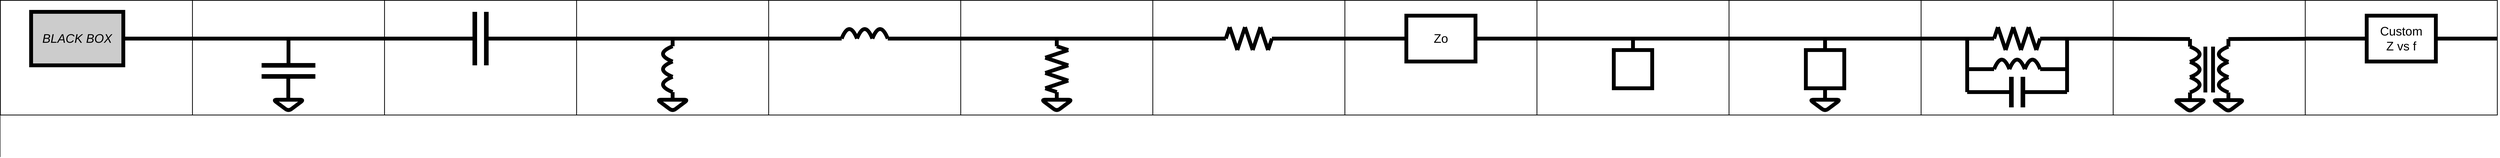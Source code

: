 <mxfile version="27.0.2">
  <diagram id="JiPeBnl8MNzj9gC05diy" name="Page-1">
    <mxGraphModel dx="1803" dy="1760" grid="1" gridSize="10" guides="1" tooltips="1" connect="1" arrows="1" fold="1" page="1" pageScale="1" pageWidth="827" pageHeight="1169" math="0" shadow="0">
      <root>
        <mxCell id="0" />
        <mxCell id="1" parent="0" />
        <mxCell id="60" value="" style="rounded=0;whiteSpace=wrap;html=1;fillColor=none;strokeWidth=2;" parent="1" vertex="1">
          <mxGeometry x="5000" width="500" height="300" as="geometry" />
        </mxCell>
        <mxCell id="42" value="" style="rounded=0;whiteSpace=wrap;html=1;fillColor=none;strokeWidth=2;" parent="1" vertex="1">
          <mxGeometry x="4500" width="500" height="300" as="geometry" />
        </mxCell>
        <mxCell id="18" value="" style="rounded=0;whiteSpace=wrap;html=1;fillColor=none;strokeWidth=2;" parent="1" vertex="1">
          <mxGeometry x="4000" width="500" height="300" as="geometry" />
        </mxCell>
        <mxCell id="17" value="" style="rounded=0;whiteSpace=wrap;html=1;fillColor=none;strokeWidth=2;" parent="1" vertex="1">
          <mxGeometry x="3500" width="500" height="300" as="geometry" />
        </mxCell>
        <mxCell id="16" value="" style="rounded=0;whiteSpace=wrap;html=1;fillColor=none;strokeWidth=2;" parent="1" vertex="1">
          <mxGeometry x="3000" width="500" height="300" as="geometry" />
        </mxCell>
        <mxCell id="10" value="" style="rounded=0;whiteSpace=wrap;html=1;fillColor=none;strokeWidth=2;" parent="1" vertex="1">
          <mxGeometry x="2000" width="500" height="300" as="geometry" />
        </mxCell>
        <mxCell id="5" value="" style="rounded=0;whiteSpace=wrap;html=1;fillColor=none;strokeWidth=2;" parent="1" vertex="1">
          <mxGeometry x="1000" width="500" height="300" as="geometry" />
        </mxCell>
        <mxCell id="3" value="" style="rounded=0;whiteSpace=wrap;html=1;fillColor=none;strokeWidth=2;" parent="1" vertex="1">
          <mxGeometry width="500" height="300" as="geometry" />
        </mxCell>
        <mxCell id="uBmhupHGeQe9Bv0V8wx_-3" value="" style="endArrow=none;html=1;strokeWidth=10;" parent="1" edge="1">
          <mxGeometry width="50" height="50" relative="1" as="geometry">
            <mxPoint y="100" as="sourcePoint" />
            <mxPoint x="500" y="100" as="targetPoint" />
          </mxGeometry>
        </mxCell>
        <mxCell id="uBmhupHGeQe9Bv0V8wx_-4" value="" style="endArrow=none;html=1;strokeWidth=10;" parent="1" edge="1">
          <mxGeometry width="50" height="50" relative="1" as="geometry">
            <mxPoint x="250" y="170" as="sourcePoint" />
            <mxPoint x="250" y="100" as="targetPoint" />
          </mxGeometry>
        </mxCell>
        <mxCell id="uBmhupHGeQe9Bv0V8wx_-5" value="" style="endArrow=none;html=1;strokeWidth=12;" parent="1" edge="1">
          <mxGeometry width="50" height="50" relative="1" as="geometry">
            <mxPoint x="180" y="170" as="sourcePoint" />
            <mxPoint x="320" y="170" as="targetPoint" />
          </mxGeometry>
        </mxCell>
        <mxCell id="uBmhupHGeQe9Bv0V8wx_-6" value="" style="endArrow=none;html=1;strokeWidth=12;" parent="1" edge="1">
          <mxGeometry width="50" height="50" relative="1" as="geometry">
            <mxPoint x="180" y="199" as="sourcePoint" />
            <mxPoint x="320" y="199" as="targetPoint" />
          </mxGeometry>
        </mxCell>
        <mxCell id="uBmhupHGeQe9Bv0V8wx_-7" value="" style="endArrow=none;html=1;strokeWidth=10;" parent="1" edge="1">
          <mxGeometry width="50" height="50" relative="1" as="geometry">
            <mxPoint x="249.5" y="260" as="sourcePoint" />
            <mxPoint x="249.5" y="200" as="targetPoint" />
          </mxGeometry>
        </mxCell>
        <mxCell id="uBmhupHGeQe9Bv0V8wx_-8" value="" style="endArrow=none;html=1;strokeWidth=10;" parent="1" edge="1">
          <mxGeometry width="50" height="50" relative="1" as="geometry">
            <mxPoint x="250" y="260" as="sourcePoint" />
            <mxPoint x="250" y="260" as="targetPoint" />
            <Array as="points">
              <mxPoint x="290" y="260" />
              <mxPoint x="250" y="290" />
              <mxPoint x="210" y="260" />
            </Array>
          </mxGeometry>
        </mxCell>
        <mxCell id="uBmhupHGeQe9Bv0V8wx_-11" value="" style="endArrow=none;html=1;strokeWidth=10;" parent="1" edge="1">
          <mxGeometry width="50" height="50" relative="1" as="geometry">
            <mxPoint x="500" y="100" as="sourcePoint" />
            <mxPoint x="730" y="100" as="targetPoint" />
          </mxGeometry>
        </mxCell>
        <mxCell id="uBmhupHGeQe9Bv0V8wx_-12" value="" style="endArrow=none;html=1;strokeWidth=12;" parent="1" edge="1">
          <mxGeometry width="50" height="50" relative="1" as="geometry">
            <mxPoint x="735" y="30" as="sourcePoint" />
            <mxPoint x="735" y="170" as="targetPoint" />
          </mxGeometry>
        </mxCell>
        <mxCell id="uBmhupHGeQe9Bv0V8wx_-15" value="" style="endArrow=none;html=1;strokeWidth=12;" parent="1" edge="1">
          <mxGeometry width="50" height="50" relative="1" as="geometry">
            <mxPoint x="765" y="30" as="sourcePoint" />
            <mxPoint x="765" y="170" as="targetPoint" />
          </mxGeometry>
        </mxCell>
        <mxCell id="uBmhupHGeQe9Bv0V8wx_-16" value="" style="endArrow=none;html=1;strokeWidth=10;" parent="1" edge="1">
          <mxGeometry width="50" height="50" relative="1" as="geometry">
            <mxPoint x="770" y="100" as="sourcePoint" />
            <mxPoint x="1000" y="100" as="targetPoint" />
          </mxGeometry>
        </mxCell>
        <mxCell id="uBmhupHGeQe9Bv0V8wx_-25" value="" style="endArrow=none;html=1;strokeWidth=10;" parent="1" edge="1">
          <mxGeometry width="50" height="50" relative="1" as="geometry">
            <mxPoint x="1000" y="100" as="sourcePoint" />
            <mxPoint x="1500" y="100" as="targetPoint" />
          </mxGeometry>
        </mxCell>
        <mxCell id="uBmhupHGeQe9Bv0V8wx_-26" value="" style="endArrow=none;html=1;strokeWidth=10;" parent="1" edge="1">
          <mxGeometry width="50" height="50" relative="1" as="geometry">
            <mxPoint x="1250" y="120" as="sourcePoint" />
            <mxPoint x="1250" y="100" as="targetPoint" />
          </mxGeometry>
        </mxCell>
        <mxCell id="uBmhupHGeQe9Bv0V8wx_-31" value="" style="endArrow=none;html=1;strokeWidth=10;curved=1;" parent="1" edge="1">
          <mxGeometry width="50" height="50" relative="1" as="geometry">
            <mxPoint x="1250" y="240" as="sourcePoint" />
            <mxPoint x="1250" y="200" as="targetPoint" />
            <Array as="points">
              <mxPoint x="1200" y="220" />
            </Array>
          </mxGeometry>
        </mxCell>
        <mxCell id="uBmhupHGeQe9Bv0V8wx_-32" value="" style="endArrow=none;html=1;strokeWidth=10;curved=1;" parent="1" edge="1">
          <mxGeometry width="50" height="50" relative="1" as="geometry">
            <mxPoint x="1250" y="200" as="sourcePoint" />
            <mxPoint x="1250" y="160" as="targetPoint" />
            <Array as="points">
              <mxPoint x="1200" y="180" />
            </Array>
          </mxGeometry>
        </mxCell>
        <mxCell id="uBmhupHGeQe9Bv0V8wx_-33" value="" style="endArrow=none;html=1;strokeWidth=10;curved=1;" parent="1" edge="1">
          <mxGeometry width="50" height="50" relative="1" as="geometry">
            <mxPoint x="1250" y="160" as="sourcePoint" />
            <mxPoint x="1250" y="120" as="targetPoint" />
            <Array as="points">
              <mxPoint x="1200" y="140" />
            </Array>
          </mxGeometry>
        </mxCell>
        <mxCell id="uBmhupHGeQe9Bv0V8wx_-35" value="" style="endArrow=none;html=1;strokeWidth=10;" parent="1" edge="1">
          <mxGeometry width="50" height="50" relative="1" as="geometry">
            <mxPoint x="1500" y="100" as="sourcePoint" />
            <mxPoint x="1690" y="100" as="targetPoint" />
          </mxGeometry>
        </mxCell>
        <mxCell id="uBmhupHGeQe9Bv0V8wx_-38" value="" style="endArrow=none;html=1;strokeWidth=10;" parent="1" edge="1">
          <mxGeometry width="50" height="50" relative="1" as="geometry">
            <mxPoint x="1810" y="100" as="sourcePoint" />
            <mxPoint x="2000" y="100" as="targetPoint" />
          </mxGeometry>
        </mxCell>
        <mxCell id="uBmhupHGeQe9Bv0V8wx_-42" value="" style="endArrow=none;html=1;strokeWidth=10;curved=1;" parent="1" edge="1">
          <mxGeometry width="50" height="50" relative="1" as="geometry">
            <mxPoint x="1690" y="100" as="sourcePoint" />
            <mxPoint x="1730" y="100" as="targetPoint" />
            <Array as="points">
              <mxPoint x="1710" y="50" />
            </Array>
          </mxGeometry>
        </mxCell>
        <mxCell id="uBmhupHGeQe9Bv0V8wx_-43" value="" style="endArrow=none;html=1;strokeWidth=10;curved=1;" parent="1" edge="1">
          <mxGeometry width="50" height="50" relative="1" as="geometry">
            <mxPoint x="1730" y="100" as="sourcePoint" />
            <mxPoint x="1770" y="100" as="targetPoint" />
            <Array as="points">
              <mxPoint x="1750" y="50" />
            </Array>
          </mxGeometry>
        </mxCell>
        <mxCell id="uBmhupHGeQe9Bv0V8wx_-44" value="" style="endArrow=none;html=1;strokeWidth=10;curved=1;" parent="1" edge="1">
          <mxGeometry width="50" height="50" relative="1" as="geometry">
            <mxPoint x="1770" y="100" as="sourcePoint" />
            <mxPoint x="1810" y="100" as="targetPoint" />
            <Array as="points">
              <mxPoint x="1790" y="50" />
            </Array>
          </mxGeometry>
        </mxCell>
        <mxCell id="uBmhupHGeQe9Bv0V8wx_-46" value="" style="endArrow=none;html=1;strokeWidth=10;" parent="1" edge="1">
          <mxGeometry width="50" height="50" relative="1" as="geometry">
            <mxPoint x="2000" y="100" as="sourcePoint" />
            <mxPoint x="2500" y="100" as="targetPoint" />
          </mxGeometry>
        </mxCell>
        <mxCell id="uBmhupHGeQe9Bv0V8wx_-47" value="" style="endArrow=none;html=1;strokeWidth=10;" parent="1" edge="1">
          <mxGeometry width="50" height="50" relative="1" as="geometry">
            <mxPoint x="2250" y="120" as="sourcePoint" />
            <mxPoint x="2250" y="100" as="targetPoint" />
          </mxGeometry>
        </mxCell>
        <mxCell id="uBmhupHGeQe9Bv0V8wx_-53" value="" style="endArrow=none;html=1;strokeWidth=10;" parent="1" edge="1">
          <mxGeometry width="50" height="50" relative="1" as="geometry">
            <mxPoint x="2280" y="130" as="sourcePoint" />
            <mxPoint x="2250" y="120" as="targetPoint" />
          </mxGeometry>
        </mxCell>
        <mxCell id="uBmhupHGeQe9Bv0V8wx_-54" value="" style="endArrow=none;html=1;strokeWidth=10;" parent="1" edge="1">
          <mxGeometry width="50" height="50" relative="1" as="geometry">
            <mxPoint x="2280" y="170" as="sourcePoint" />
            <mxPoint x="2220" y="150.0" as="targetPoint" />
          </mxGeometry>
        </mxCell>
        <mxCell id="uBmhupHGeQe9Bv0V8wx_-55" value="" style="endArrow=none;html=1;strokeWidth=10;" parent="1" edge="1">
          <mxGeometry width="50" height="50" relative="1" as="geometry">
            <mxPoint x="2280" y="210" as="sourcePoint" />
            <mxPoint x="2220" y="190.0" as="targetPoint" />
          </mxGeometry>
        </mxCell>
        <mxCell id="uBmhupHGeQe9Bv0V8wx_-56" value="" style="endArrow=none;html=1;strokeWidth=10;" parent="1" edge="1">
          <mxGeometry width="50" height="50" relative="1" as="geometry">
            <mxPoint x="2280" y="170" as="sourcePoint" />
            <mxPoint x="2220" y="190" as="targetPoint" />
          </mxGeometry>
        </mxCell>
        <mxCell id="uBmhupHGeQe9Bv0V8wx_-57" value="" style="endArrow=none;html=1;strokeWidth=10;" parent="1" edge="1">
          <mxGeometry width="50" height="50" relative="1" as="geometry">
            <mxPoint x="2280" y="130.0" as="sourcePoint" />
            <mxPoint x="2220" y="150" as="targetPoint" />
          </mxGeometry>
        </mxCell>
        <mxCell id="uBmhupHGeQe9Bv0V8wx_-59" value="" style="endArrow=none;html=1;strokeWidth=10;" parent="1" edge="1">
          <mxGeometry width="50" height="50" relative="1" as="geometry">
            <mxPoint x="2280" y="210.0" as="sourcePoint" />
            <mxPoint x="2220" y="230" as="targetPoint" />
          </mxGeometry>
        </mxCell>
        <mxCell id="uBmhupHGeQe9Bv0V8wx_-60" value="" style="endArrow=none;html=1;strokeWidth=10;" parent="1" edge="1">
          <mxGeometry width="50" height="50" relative="1" as="geometry">
            <mxPoint x="2250" y="240.0" as="sourcePoint" />
            <mxPoint x="2220" y="230.0" as="targetPoint" />
          </mxGeometry>
        </mxCell>
        <mxCell id="uBmhupHGeQe9Bv0V8wx_-63" value="" style="endArrow=none;html=1;strokeWidth=10;" parent="1" edge="1">
          <mxGeometry width="50" height="50" relative="1" as="geometry">
            <mxPoint x="2500" y="100.0" as="sourcePoint" />
            <mxPoint x="2690" y="100.0" as="targetPoint" />
          </mxGeometry>
        </mxCell>
        <mxCell id="uBmhupHGeQe9Bv0V8wx_-64" value="" style="endArrow=none;html=1;strokeWidth=10;" parent="1" edge="1">
          <mxGeometry width="50" height="50" relative="1" as="geometry">
            <mxPoint x="2810" y="100.0" as="sourcePoint" />
            <mxPoint x="3000" y="100.0" as="targetPoint" />
          </mxGeometry>
        </mxCell>
        <mxCell id="uBmhupHGeQe9Bv0V8wx_-68" value="" style="endArrow=none;html=1;strokeWidth=10;" parent="1" edge="1">
          <mxGeometry width="50" height="50" relative="1" as="geometry">
            <mxPoint x="2700" y="70" as="sourcePoint" />
            <mxPoint x="2690" y="100.0" as="targetPoint" />
          </mxGeometry>
        </mxCell>
        <mxCell id="uBmhupHGeQe9Bv0V8wx_-69" value="" style="endArrow=none;html=1;strokeWidth=10;" parent="1" edge="1">
          <mxGeometry width="50" height="50" relative="1" as="geometry">
            <mxPoint x="2700" y="70.0" as="sourcePoint" />
            <mxPoint x="2720" y="130" as="targetPoint" />
          </mxGeometry>
        </mxCell>
        <mxCell id="uBmhupHGeQe9Bv0V8wx_-70" value="" style="endArrow=none;html=1;strokeWidth=10;" parent="1" edge="1">
          <mxGeometry width="50" height="50" relative="1" as="geometry">
            <mxPoint x="2740" y="70.0" as="sourcePoint" />
            <mxPoint x="2760" y="130" as="targetPoint" />
          </mxGeometry>
        </mxCell>
        <mxCell id="uBmhupHGeQe9Bv0V8wx_-71" value="" style="endArrow=none;html=1;strokeWidth=10;" parent="1" edge="1">
          <mxGeometry width="50" height="50" relative="1" as="geometry">
            <mxPoint x="2780" y="70.0" as="sourcePoint" />
            <mxPoint x="2800" y="130" as="targetPoint" />
          </mxGeometry>
        </mxCell>
        <mxCell id="uBmhupHGeQe9Bv0V8wx_-72" value="" style="endArrow=none;html=1;strokeWidth=10;" parent="1" edge="1">
          <mxGeometry width="50" height="50" relative="1" as="geometry">
            <mxPoint x="2740" y="70" as="sourcePoint" />
            <mxPoint x="2720" y="130.0" as="targetPoint" />
          </mxGeometry>
        </mxCell>
        <mxCell id="uBmhupHGeQe9Bv0V8wx_-73" value="" style="endArrow=none;html=1;strokeWidth=10;" parent="1" edge="1">
          <mxGeometry width="50" height="50" relative="1" as="geometry">
            <mxPoint x="2780" y="70.0" as="sourcePoint" />
            <mxPoint x="2760" y="130.0" as="targetPoint" />
          </mxGeometry>
        </mxCell>
        <mxCell id="uBmhupHGeQe9Bv0V8wx_-74" value="" style="endArrow=none;html=1;strokeWidth=10;" parent="1" edge="1">
          <mxGeometry width="50" height="50" relative="1" as="geometry">
            <mxPoint x="2810" y="100.0" as="sourcePoint" />
            <mxPoint x="2800" y="130.0" as="targetPoint" />
          </mxGeometry>
        </mxCell>
        <mxCell id="uBmhupHGeQe9Bv0V8wx_-76" value="" style="endArrow=none;html=1;strokeWidth=10;entryX=0;entryY=0.5;entryDx=0;entryDy=0;" parent="1" target="uBmhupHGeQe9Bv0V8wx_-86" edge="1">
          <mxGeometry width="50" height="50" relative="1" as="geometry">
            <mxPoint x="3000" y="100" as="sourcePoint" />
            <mxPoint x="3190" y="100" as="targetPoint" />
          </mxGeometry>
        </mxCell>
        <mxCell id="uBmhupHGeQe9Bv0V8wx_-77" value="" style="endArrow=none;html=1;strokeWidth=10;exitX=1;exitY=0.5;exitDx=0;exitDy=0;" parent="1" source="uBmhupHGeQe9Bv0V8wx_-86" edge="1">
          <mxGeometry width="50" height="50" relative="1" as="geometry">
            <mxPoint x="3320" y="100" as="sourcePoint" />
            <mxPoint x="3500" y="100" as="targetPoint" />
          </mxGeometry>
        </mxCell>
        <mxCell id="uBmhupHGeQe9Bv0V8wx_-86" value="&lt;font style=&quot;font-size: 32px&quot;&gt;Zo&lt;/font&gt;" style="rounded=0;whiteSpace=wrap;html=1;glass=0;strokeColor=#000000;fillColor=none;strokeWidth=10;" parent="1" vertex="1">
          <mxGeometry x="3160" y="40" width="180" height="120" as="geometry" />
        </mxCell>
        <mxCell id="uBmhupHGeQe9Bv0V8wx_-92" value="" style="endArrow=none;html=1;strokeWidth=10;" parent="1" edge="1">
          <mxGeometry width="50" height="50" relative="1" as="geometry">
            <mxPoint x="3500" y="100" as="sourcePoint" />
            <mxPoint x="4000" y="100" as="targetPoint" />
          </mxGeometry>
        </mxCell>
        <mxCell id="uBmhupHGeQe9Bv0V8wx_-93" value="" style="endArrow=none;html=1;strokeWidth=10;exitX=0.5;exitY=0;exitDx=0;exitDy=0;" parent="1" source="uBmhupHGeQe9Bv0V8wx_-103" edge="1">
          <mxGeometry width="50" height="50" relative="1" as="geometry">
            <mxPoint x="3750" y="130" as="sourcePoint" />
            <mxPoint x="3750" y="100" as="targetPoint" />
          </mxGeometry>
        </mxCell>
        <mxCell id="uBmhupHGeQe9Bv0V8wx_-103" value="" style="rounded=0;whiteSpace=wrap;html=1;glass=0;strokeColor=#000000;fillColor=none;strokeWidth=10;" parent="1" vertex="1">
          <mxGeometry x="3700" y="130" width="100" height="100" as="geometry" />
        </mxCell>
        <mxCell id="uBmhupHGeQe9Bv0V8wx_-105" value="" style="endArrow=none;html=1;strokeWidth=10;" parent="1" edge="1">
          <mxGeometry width="50" height="50" relative="1" as="geometry">
            <mxPoint x="4000" y="100" as="sourcePoint" />
            <mxPoint x="4500" y="100" as="targetPoint" />
          </mxGeometry>
        </mxCell>
        <mxCell id="uBmhupHGeQe9Bv0V8wx_-106" value="" style="endArrow=none;html=1;strokeWidth=10;exitX=0.5;exitY=0;exitDx=0;exitDy=0;" parent="1" source="uBmhupHGeQe9Bv0V8wx_-109" edge="1">
          <mxGeometry width="50" height="50" relative="1" as="geometry">
            <mxPoint x="4250" y="200" as="sourcePoint" />
            <mxPoint x="4250" y="100" as="targetPoint" />
          </mxGeometry>
        </mxCell>
        <mxCell id="uBmhupHGeQe9Bv0V8wx_-109" value="" style="rounded=0;whiteSpace=wrap;html=1;glass=0;strokeColor=#000000;fillColor=none;strokeWidth=10;" parent="1" vertex="1">
          <mxGeometry x="4200" y="130" width="100" height="100" as="geometry" />
        </mxCell>
        <mxCell id="uBmhupHGeQe9Bv0V8wx_-198" value="" style="endArrow=none;html=1;strokeWidth=10;" parent="1" edge="1">
          <mxGeometry width="50" height="50" relative="1" as="geometry">
            <mxPoint x="-180" y="100" as="sourcePoint" />
            <mxPoint y="100" as="targetPoint" />
          </mxGeometry>
        </mxCell>
        <mxCell id="uBmhupHGeQe9Bv0V8wx_-199" value="&lt;font style=&quot;font-size: 32px&quot;&gt;&lt;i&gt;BLACK BOX&lt;/i&gt;&lt;/font&gt;" style="rounded=0;whiteSpace=wrap;html=1;glass=0;strokeColor=#000000;strokeWidth=10;fillColor=#CCCCCC;" parent="1" vertex="1">
          <mxGeometry x="-420" y="30" width="240" height="140" as="geometry" />
        </mxCell>
        <mxCell id="uBmhupHGeQe9Bv0V8wx_-203" value="" style="endArrow=none;html=1;strokeWidth=1;" parent="1" edge="1">
          <mxGeometry width="50" height="50" relative="1" as="geometry">
            <mxPoint x="-500" y="410" as="sourcePoint" />
            <mxPoint x="-500" y="10" as="targetPoint" />
          </mxGeometry>
        </mxCell>
        <mxCell id="2" value="" style="rounded=0;whiteSpace=wrap;html=1;fillColor=none;strokeWidth=2;" parent="1" vertex="1">
          <mxGeometry x="-500" width="500" height="300" as="geometry" />
        </mxCell>
        <mxCell id="4" value="" style="rounded=0;whiteSpace=wrap;html=1;fillColor=none;strokeWidth=2;" parent="1" vertex="1">
          <mxGeometry x="500" width="500" height="300" as="geometry" />
        </mxCell>
        <mxCell id="6" value="" style="endArrow=none;html=1;strokeWidth=10;" parent="1" edge="1">
          <mxGeometry width="50" height="50" relative="1" as="geometry">
            <mxPoint x="1250" y="260" as="sourcePoint" />
            <mxPoint x="1250" y="260" as="targetPoint" />
            <Array as="points">
              <mxPoint x="1290" y="260" />
              <mxPoint x="1250" y="290" />
              <mxPoint x="1210" y="260" />
            </Array>
          </mxGeometry>
        </mxCell>
        <mxCell id="7" value="" style="endArrow=none;html=1;strokeWidth=10;" parent="1" edge="1">
          <mxGeometry width="50" height="50" relative="1" as="geometry">
            <mxPoint x="1250" y="260" as="sourcePoint" />
            <mxPoint x="1250" y="240" as="targetPoint" />
          </mxGeometry>
        </mxCell>
        <mxCell id="8" value="" style="rounded=0;whiteSpace=wrap;html=1;fillColor=none;strokeWidth=2;" parent="1" vertex="1">
          <mxGeometry x="1500" width="500" height="300" as="geometry" />
        </mxCell>
        <mxCell id="11" value="" style="endArrow=none;html=1;strokeWidth=10;" parent="1" edge="1">
          <mxGeometry width="50" height="50" relative="1" as="geometry">
            <mxPoint x="2250" y="260" as="sourcePoint" />
            <mxPoint x="2250" y="260" as="targetPoint" />
            <Array as="points">
              <mxPoint x="2290" y="260" />
              <mxPoint x="2250" y="290" />
              <mxPoint x="2210" y="260" />
            </Array>
          </mxGeometry>
        </mxCell>
        <mxCell id="14" value="" style="endArrow=none;html=1;strokeWidth=10;" parent="1" edge="1">
          <mxGeometry width="50" height="50" relative="1" as="geometry">
            <mxPoint x="2250" y="260" as="sourcePoint" />
            <mxPoint x="2250" y="240" as="targetPoint" />
          </mxGeometry>
        </mxCell>
        <mxCell id="15" value="" style="rounded=0;whiteSpace=wrap;html=1;fillColor=none;strokeWidth=2;" parent="1" vertex="1">
          <mxGeometry x="2500" width="500" height="300" as="geometry" />
        </mxCell>
        <mxCell id="19" value="" style="endArrow=none;html=1;strokeWidth=10;" parent="1" edge="1">
          <mxGeometry width="50" height="50" relative="1" as="geometry">
            <mxPoint x="4250" y="260" as="sourcePoint" />
            <mxPoint x="4250" y="260" as="targetPoint" />
            <Array as="points">
              <mxPoint x="4290" y="260" />
              <mxPoint x="4250" y="290" />
              <mxPoint x="4210" y="260" />
            </Array>
          </mxGeometry>
        </mxCell>
        <mxCell id="20" value="" style="endArrow=none;html=1;strokeWidth=10;entryX=0.5;entryY=1;entryDx=0;entryDy=0;" parent="1" target="uBmhupHGeQe9Bv0V8wx_-109" edge="1">
          <mxGeometry width="50" height="50" relative="1" as="geometry">
            <mxPoint x="4250" y="260" as="sourcePoint" />
            <mxPoint x="4250" y="240" as="targetPoint" />
          </mxGeometry>
        </mxCell>
        <mxCell id="22" value="" style="endArrow=none;html=1;strokeWidth=10;" parent="1" edge="1">
          <mxGeometry width="50" height="50" relative="1" as="geometry">
            <mxPoint x="4500" y="100.0" as="sourcePoint" />
            <mxPoint x="4690" y="100.0" as="targetPoint" />
          </mxGeometry>
        </mxCell>
        <mxCell id="23" value="" style="endArrow=none;html=1;strokeWidth=10;" parent="1" edge="1">
          <mxGeometry width="50" height="50" relative="1" as="geometry">
            <mxPoint x="4810" y="100.0" as="sourcePoint" />
            <mxPoint x="5000" y="100.0" as="targetPoint" />
          </mxGeometry>
        </mxCell>
        <mxCell id="24" value="" style="endArrow=none;html=1;strokeWidth=10;" parent="1" edge="1">
          <mxGeometry width="50" height="50" relative="1" as="geometry">
            <mxPoint x="4700" y="70" as="sourcePoint" />
            <mxPoint x="4690" y="100.0" as="targetPoint" />
          </mxGeometry>
        </mxCell>
        <mxCell id="25" value="" style="endArrow=none;html=1;strokeWidth=10;" parent="1" edge="1">
          <mxGeometry width="50" height="50" relative="1" as="geometry">
            <mxPoint x="4700" y="70.0" as="sourcePoint" />
            <mxPoint x="4720" y="130" as="targetPoint" />
          </mxGeometry>
        </mxCell>
        <mxCell id="26" value="" style="endArrow=none;html=1;strokeWidth=10;" parent="1" edge="1">
          <mxGeometry width="50" height="50" relative="1" as="geometry">
            <mxPoint x="4740" y="70.0" as="sourcePoint" />
            <mxPoint x="4760" y="130" as="targetPoint" />
          </mxGeometry>
        </mxCell>
        <mxCell id="27" value="" style="endArrow=none;html=1;strokeWidth=10;" parent="1" edge="1">
          <mxGeometry width="50" height="50" relative="1" as="geometry">
            <mxPoint x="4780" y="70.0" as="sourcePoint" />
            <mxPoint x="4800" y="130" as="targetPoint" />
          </mxGeometry>
        </mxCell>
        <mxCell id="28" value="" style="endArrow=none;html=1;strokeWidth=10;" parent="1" edge="1">
          <mxGeometry width="50" height="50" relative="1" as="geometry">
            <mxPoint x="4740" y="70" as="sourcePoint" />
            <mxPoint x="4720" y="130.0" as="targetPoint" />
          </mxGeometry>
        </mxCell>
        <mxCell id="29" value="" style="endArrow=none;html=1;strokeWidth=10;" parent="1" edge="1">
          <mxGeometry width="50" height="50" relative="1" as="geometry">
            <mxPoint x="4780" y="70.0" as="sourcePoint" />
            <mxPoint x="4760" y="130.0" as="targetPoint" />
          </mxGeometry>
        </mxCell>
        <mxCell id="30" value="" style="endArrow=none;html=1;strokeWidth=10;" parent="1" edge="1">
          <mxGeometry width="50" height="50" relative="1" as="geometry">
            <mxPoint x="4810" y="100.0" as="sourcePoint" />
            <mxPoint x="4800" y="130.0" as="targetPoint" />
          </mxGeometry>
        </mxCell>
        <mxCell id="31" value="" style="endArrow=none;html=1;strokeWidth=10;" parent="1" edge="1">
          <mxGeometry width="50" height="50" relative="1" as="geometry">
            <mxPoint x="4620" y="180" as="sourcePoint" />
            <mxPoint x="4690" y="180" as="targetPoint" />
          </mxGeometry>
        </mxCell>
        <mxCell id="32" value="" style="endArrow=none;html=1;strokeWidth=10;curved=1;" parent="1" edge="1">
          <mxGeometry width="50" height="50" relative="1" as="geometry">
            <mxPoint x="4690" y="180" as="sourcePoint" />
            <mxPoint x="4730" y="180" as="targetPoint" />
            <Array as="points">
              <mxPoint x="4710" y="130" />
            </Array>
          </mxGeometry>
        </mxCell>
        <mxCell id="33" value="" style="endArrow=none;html=1;strokeWidth=10;curved=1;" parent="1" edge="1">
          <mxGeometry width="50" height="50" relative="1" as="geometry">
            <mxPoint x="4730" y="180" as="sourcePoint" />
            <mxPoint x="4770" y="180" as="targetPoint" />
            <Array as="points">
              <mxPoint x="4750" y="130" />
            </Array>
          </mxGeometry>
        </mxCell>
        <mxCell id="34" value="" style="endArrow=none;html=1;strokeWidth=10;curved=1;" parent="1" edge="1">
          <mxGeometry width="50" height="50" relative="1" as="geometry">
            <mxPoint x="4770" y="180" as="sourcePoint" />
            <mxPoint x="4810" y="180" as="targetPoint" />
            <Array as="points">
              <mxPoint x="4790" y="130" />
            </Array>
          </mxGeometry>
        </mxCell>
        <mxCell id="35" value="" style="endArrow=none;html=1;strokeWidth=10;" parent="1" edge="1">
          <mxGeometry width="50" height="50" relative="1" as="geometry">
            <mxPoint x="4620" y="240" as="sourcePoint" />
            <mxPoint x="4730" y="240" as="targetPoint" />
          </mxGeometry>
        </mxCell>
        <mxCell id="36" value="" style="endArrow=none;html=1;strokeWidth=12;" parent="1" edge="1">
          <mxGeometry width="50" height="50" relative="1" as="geometry">
            <mxPoint x="4735" y="200" as="sourcePoint" />
            <mxPoint x="4735" y="280" as="targetPoint" />
          </mxGeometry>
        </mxCell>
        <mxCell id="37" value="" style="endArrow=none;html=1;strokeWidth=12;" parent="1" edge="1">
          <mxGeometry width="50" height="50" relative="1" as="geometry">
            <mxPoint x="4765" y="200" as="sourcePoint" />
            <mxPoint x="4765" y="280" as="targetPoint" />
          </mxGeometry>
        </mxCell>
        <mxCell id="38" value="" style="endArrow=none;html=1;strokeWidth=10;" parent="1" edge="1">
          <mxGeometry width="50" height="50" relative="1" as="geometry">
            <mxPoint x="4620" y="240" as="sourcePoint" />
            <mxPoint x="4620" y="100" as="targetPoint" />
          </mxGeometry>
        </mxCell>
        <mxCell id="39" value="" style="endArrow=none;html=1;strokeWidth=10;" parent="1" edge="1">
          <mxGeometry width="50" height="50" relative="1" as="geometry">
            <mxPoint x="4880" y="240" as="sourcePoint" />
            <mxPoint x="4880" y="100" as="targetPoint" />
          </mxGeometry>
        </mxCell>
        <mxCell id="40" value="" style="endArrow=none;html=1;strokeWidth=10;" parent="1" edge="1">
          <mxGeometry width="50" height="50" relative="1" as="geometry">
            <mxPoint x="4770" y="240" as="sourcePoint" />
            <mxPoint x="4880" y="240" as="targetPoint" />
          </mxGeometry>
        </mxCell>
        <mxCell id="41" value="" style="endArrow=none;html=1;strokeWidth=10;" parent="1" edge="1">
          <mxGeometry width="50" height="50" relative="1" as="geometry">
            <mxPoint x="4810" y="180" as="sourcePoint" />
            <mxPoint x="4880" y="180" as="targetPoint" />
          </mxGeometry>
        </mxCell>
        <mxCell id="43" value="" style="endArrow=none;html=1;strokeWidth=10;" parent="1" edge="1">
          <mxGeometry width="50" height="50" relative="1" as="geometry">
            <mxPoint x="5300" y="121" as="sourcePoint" />
            <mxPoint x="5300" y="101" as="targetPoint" />
          </mxGeometry>
        </mxCell>
        <mxCell id="44" value="" style="endArrow=none;html=1;strokeWidth=10;curved=1;" parent="1" edge="1">
          <mxGeometry width="50" height="50" relative="1" as="geometry">
            <mxPoint x="5300" y="241" as="sourcePoint" />
            <mxPoint x="5300" y="201" as="targetPoint" />
            <Array as="points">
              <mxPoint x="5250" y="221" />
            </Array>
          </mxGeometry>
        </mxCell>
        <mxCell id="45" value="" style="endArrow=none;html=1;strokeWidth=10;curved=1;" parent="1" edge="1">
          <mxGeometry width="50" height="50" relative="1" as="geometry">
            <mxPoint x="5300" y="201" as="sourcePoint" />
            <mxPoint x="5300" y="161" as="targetPoint" />
            <Array as="points">
              <mxPoint x="5250" y="181" />
            </Array>
          </mxGeometry>
        </mxCell>
        <mxCell id="46" value="" style="endArrow=none;html=1;strokeWidth=10;curved=1;" parent="1" edge="1">
          <mxGeometry width="50" height="50" relative="1" as="geometry">
            <mxPoint x="5300" y="161" as="sourcePoint" />
            <mxPoint x="5300" y="121" as="targetPoint" />
            <Array as="points">
              <mxPoint x="5250" y="141" />
            </Array>
          </mxGeometry>
        </mxCell>
        <mxCell id="47" value="" style="endArrow=none;html=1;strokeWidth=10;" parent="1" edge="1">
          <mxGeometry width="50" height="50" relative="1" as="geometry">
            <mxPoint x="5300" y="261" as="sourcePoint" />
            <mxPoint x="5300" y="261" as="targetPoint" />
            <Array as="points">
              <mxPoint x="5340" y="261" />
              <mxPoint x="5300" y="291" />
              <mxPoint x="5260" y="261" />
            </Array>
          </mxGeometry>
        </mxCell>
        <mxCell id="48" value="" style="endArrow=none;html=1;strokeWidth=10;" parent="1" edge="1">
          <mxGeometry width="50" height="50" relative="1" as="geometry">
            <mxPoint x="5300" y="261" as="sourcePoint" />
            <mxPoint x="5300" y="241" as="targetPoint" />
          </mxGeometry>
        </mxCell>
        <mxCell id="50" value="" style="endArrow=none;html=1;strokeWidth=10;" parent="1" edge="1">
          <mxGeometry width="50" height="50" relative="1" as="geometry">
            <mxPoint x="5000" y="100.5" as="sourcePoint" />
            <mxPoint x="5200" y="101" as="targetPoint" />
          </mxGeometry>
        </mxCell>
        <mxCell id="51" value="" style="endArrow=none;html=1;strokeWidth=10;curved=1;" parent="1" edge="1">
          <mxGeometry width="50" height="50" relative="1" as="geometry">
            <mxPoint x="5200" y="161" as="sourcePoint" />
            <mxPoint x="5200" y="121" as="targetPoint" />
            <Array as="points">
              <mxPoint x="5250" y="141" />
            </Array>
          </mxGeometry>
        </mxCell>
        <mxCell id="52" value="" style="endArrow=none;html=1;strokeWidth=10;curved=1;" parent="1" edge="1">
          <mxGeometry width="50" height="50" relative="1" as="geometry">
            <mxPoint x="5200" y="201" as="sourcePoint" />
            <mxPoint x="5200" y="161" as="targetPoint" />
            <Array as="points">
              <mxPoint x="5250" y="181" />
            </Array>
          </mxGeometry>
        </mxCell>
        <mxCell id="53" value="" style="endArrow=none;html=1;strokeWidth=10;curved=1;" parent="1" edge="1">
          <mxGeometry width="50" height="50" relative="1" as="geometry">
            <mxPoint x="5200" y="241" as="sourcePoint" />
            <mxPoint x="5200" y="201" as="targetPoint" />
            <Array as="points">
              <mxPoint x="5250" y="221" />
            </Array>
          </mxGeometry>
        </mxCell>
        <mxCell id="55" value="" style="endArrow=none;html=1;strokeWidth=10;" parent="1" edge="1">
          <mxGeometry width="50" height="50" relative="1" as="geometry">
            <mxPoint x="5200" y="261" as="sourcePoint" />
            <mxPoint x="5200" y="261" as="targetPoint" />
            <Array as="points">
              <mxPoint x="5240" y="261" />
              <mxPoint x="5200" y="291" />
              <mxPoint x="5160" y="261" />
            </Array>
          </mxGeometry>
        </mxCell>
        <mxCell id="56" value="" style="endArrow=none;html=1;strokeWidth=10;" parent="1" edge="1">
          <mxGeometry width="50" height="50" relative="1" as="geometry">
            <mxPoint x="5200" y="261" as="sourcePoint" />
            <mxPoint x="5200" y="241" as="targetPoint" />
          </mxGeometry>
        </mxCell>
        <mxCell id="57" value="" style="endArrow=none;html=1;strokeWidth=10;" parent="1" edge="1">
          <mxGeometry width="50" height="50" relative="1" as="geometry">
            <mxPoint x="5200" y="121" as="sourcePoint" />
            <mxPoint x="5200" y="101" as="targetPoint" />
          </mxGeometry>
        </mxCell>
        <mxCell id="58" value="" style="endArrow=none;html=1;strokeWidth=10;" parent="1" edge="1">
          <mxGeometry width="50" height="50" relative="1" as="geometry">
            <mxPoint x="5240" y="241" as="sourcePoint" />
            <mxPoint x="5240" y="121" as="targetPoint" />
          </mxGeometry>
        </mxCell>
        <mxCell id="59" value="" style="endArrow=none;html=1;strokeWidth=10;" parent="1" edge="1">
          <mxGeometry width="50" height="50" relative="1" as="geometry">
            <mxPoint x="5260" y="241" as="sourcePoint" />
            <mxPoint x="5260" y="121" as="targetPoint" />
          </mxGeometry>
        </mxCell>
        <mxCell id="61" value="" style="endArrow=none;html=1;strokeWidth=10;" parent="1" edge="1">
          <mxGeometry width="50" height="50" relative="1" as="geometry">
            <mxPoint x="5300" y="101" as="sourcePoint" />
            <mxPoint x="5500" y="100.5" as="targetPoint" />
          </mxGeometry>
        </mxCell>
        <mxCell id="62" value="" style="rounded=0;whiteSpace=wrap;html=1;fillColor=none;strokeWidth=2;" parent="1" vertex="1">
          <mxGeometry x="5500" width="500" height="300" as="geometry" />
        </mxCell>
        <mxCell id="63" value="" style="endArrow=none;html=1;strokeWidth=10;entryX=0;entryY=0.5;entryDx=0;entryDy=0;" parent="1" target="65" edge="1">
          <mxGeometry width="50" height="50" relative="1" as="geometry">
            <mxPoint x="5500" y="100" as="sourcePoint" />
            <mxPoint x="5690" y="100" as="targetPoint" />
          </mxGeometry>
        </mxCell>
        <mxCell id="64" value="" style="endArrow=none;html=1;strokeWidth=10;exitX=1;exitY=0.5;exitDx=0;exitDy=0;" parent="1" source="65" edge="1">
          <mxGeometry width="50" height="50" relative="1" as="geometry">
            <mxPoint x="5820" y="100" as="sourcePoint" />
            <mxPoint x="6000" y="100" as="targetPoint" />
          </mxGeometry>
        </mxCell>
        <mxCell id="65" value="&lt;font style=&quot;font-size: 32px&quot;&gt;Custom&lt;/font&gt;&lt;div&gt;&lt;font style=&quot;font-size: 32px&quot;&gt;Z vs f&lt;/font&gt;&lt;/div&gt;" style="rounded=0;whiteSpace=wrap;html=1;glass=0;strokeColor=#000000;fillColor=none;strokeWidth=10;" parent="1" vertex="1">
          <mxGeometry x="5660" y="40" width="180" height="120" as="geometry" />
        </mxCell>
      </root>
    </mxGraphModel>
  </diagram>
</mxfile>
